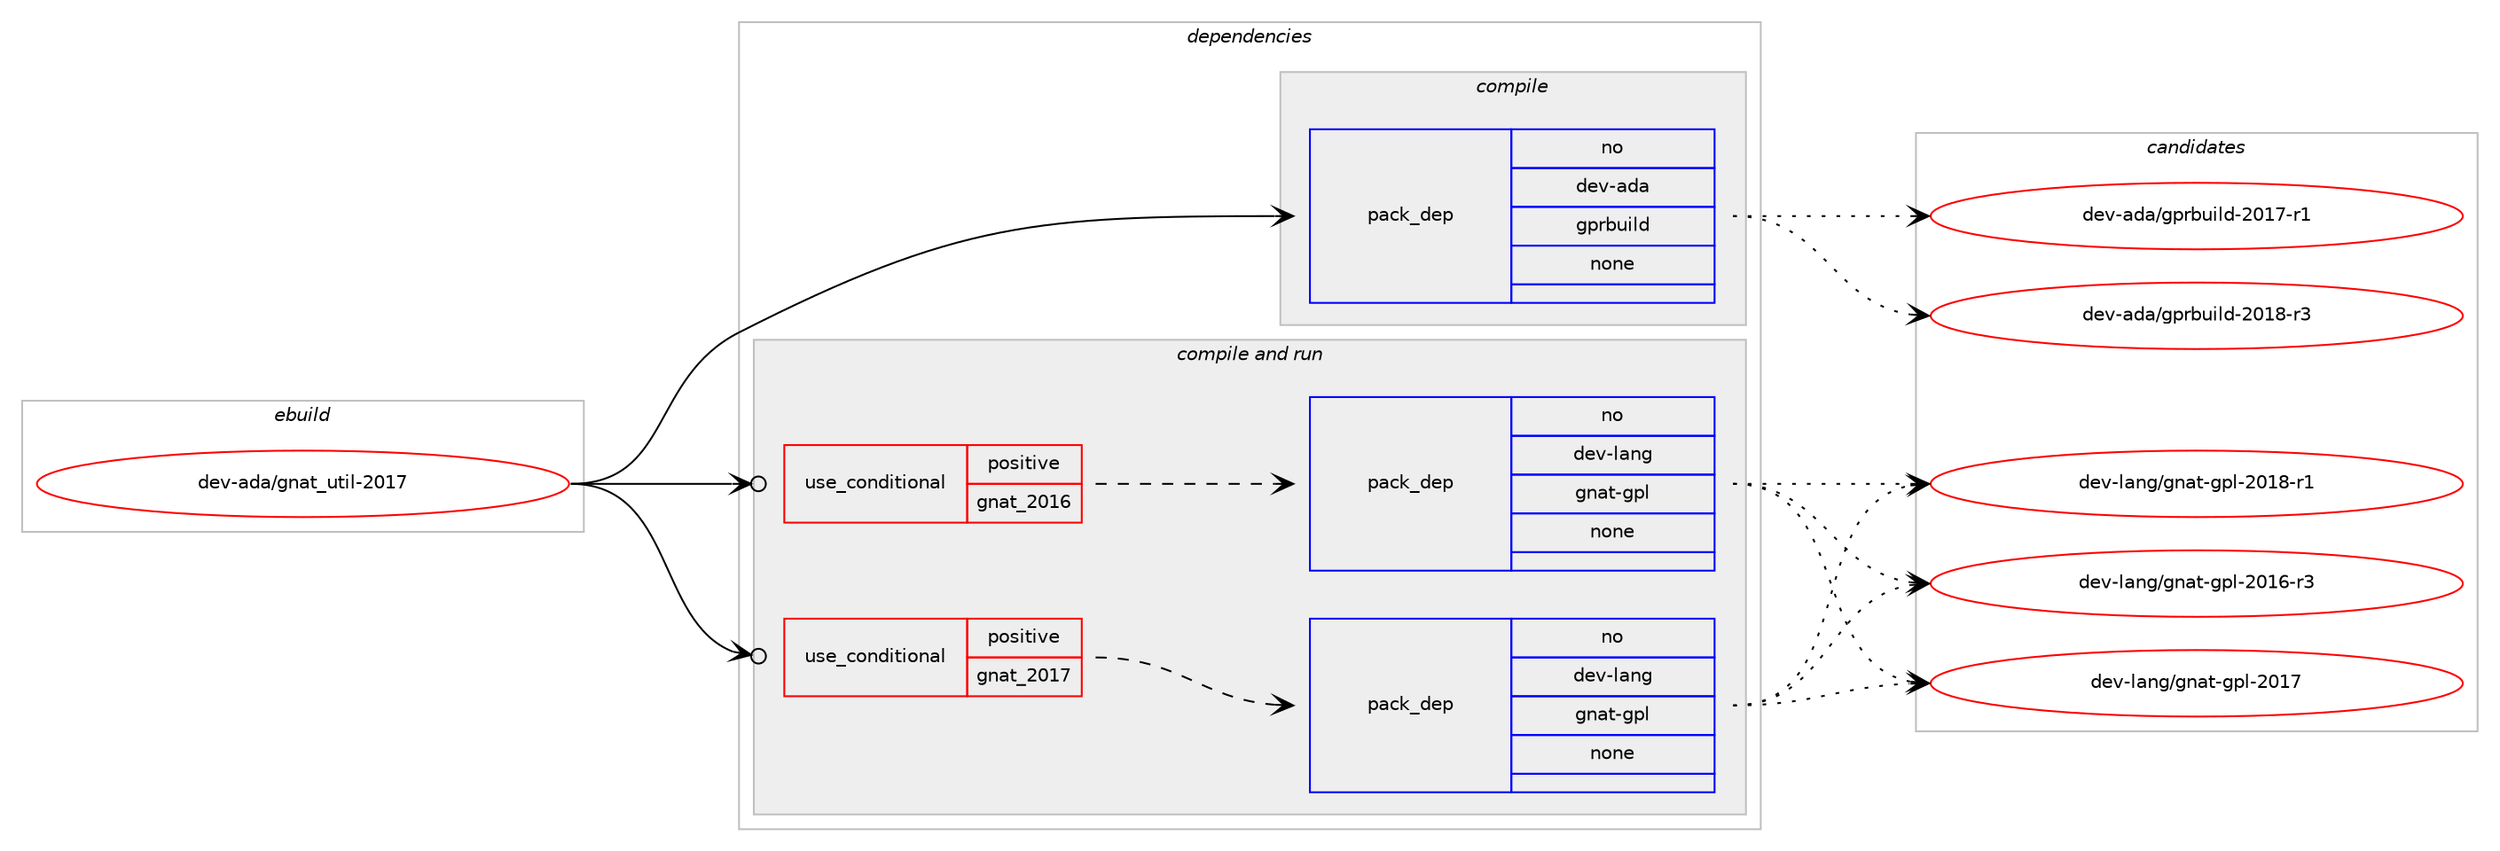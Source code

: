 digraph prolog {

# *************
# Graph options
# *************

newrank=true;
concentrate=true;
compound=true;
graph [rankdir=LR,fontname=Helvetica,fontsize=10,ranksep=1.5];#, ranksep=2.5, nodesep=0.2];
edge  [arrowhead=vee];
node  [fontname=Helvetica,fontsize=10];

# **********
# The ebuild
# **********

subgraph cluster_leftcol {
color=gray;
rank=same;
label=<<i>ebuild</i>>;
id [label="dev-ada/gnat_util-2017", color=red, width=4, href="../dev-ada/gnat_util-2017.svg"];
}

# ****************
# The dependencies
# ****************

subgraph cluster_midcol {
color=gray;
label=<<i>dependencies</i>>;
subgraph cluster_compile {
fillcolor="#eeeeee";
style=filled;
label=<<i>compile</i>>;
subgraph pack939351 {
dependency1316639 [label=<<TABLE BORDER="0" CELLBORDER="1" CELLSPACING="0" CELLPADDING="4" WIDTH="220"><TR><TD ROWSPAN="6" CELLPADDING="30">pack_dep</TD></TR><TR><TD WIDTH="110">no</TD></TR><TR><TD>dev-ada</TD></TR><TR><TD>gprbuild</TD></TR><TR><TD>none</TD></TR><TR><TD></TD></TR></TABLE>>, shape=none, color=blue];
}
id:e -> dependency1316639:w [weight=20,style="solid",arrowhead="vee"];
}
subgraph cluster_compileandrun {
fillcolor="#eeeeee";
style=filled;
label=<<i>compile and run</i>>;
subgraph cond356434 {
dependency1316640 [label=<<TABLE BORDER="0" CELLBORDER="1" CELLSPACING="0" CELLPADDING="4"><TR><TD ROWSPAN="3" CELLPADDING="10">use_conditional</TD></TR><TR><TD>positive</TD></TR><TR><TD>gnat_2016</TD></TR></TABLE>>, shape=none, color=red];
subgraph pack939352 {
dependency1316641 [label=<<TABLE BORDER="0" CELLBORDER="1" CELLSPACING="0" CELLPADDING="4" WIDTH="220"><TR><TD ROWSPAN="6" CELLPADDING="30">pack_dep</TD></TR><TR><TD WIDTH="110">no</TD></TR><TR><TD>dev-lang</TD></TR><TR><TD>gnat-gpl</TD></TR><TR><TD>none</TD></TR><TR><TD></TD></TR></TABLE>>, shape=none, color=blue];
}
dependency1316640:e -> dependency1316641:w [weight=20,style="dashed",arrowhead="vee"];
}
id:e -> dependency1316640:w [weight=20,style="solid",arrowhead="odotvee"];
subgraph cond356435 {
dependency1316642 [label=<<TABLE BORDER="0" CELLBORDER="1" CELLSPACING="0" CELLPADDING="4"><TR><TD ROWSPAN="3" CELLPADDING="10">use_conditional</TD></TR><TR><TD>positive</TD></TR><TR><TD>gnat_2017</TD></TR></TABLE>>, shape=none, color=red];
subgraph pack939353 {
dependency1316643 [label=<<TABLE BORDER="0" CELLBORDER="1" CELLSPACING="0" CELLPADDING="4" WIDTH="220"><TR><TD ROWSPAN="6" CELLPADDING="30">pack_dep</TD></TR><TR><TD WIDTH="110">no</TD></TR><TR><TD>dev-lang</TD></TR><TR><TD>gnat-gpl</TD></TR><TR><TD>none</TD></TR><TR><TD></TD></TR></TABLE>>, shape=none, color=blue];
}
dependency1316642:e -> dependency1316643:w [weight=20,style="dashed",arrowhead="vee"];
}
id:e -> dependency1316642:w [weight=20,style="solid",arrowhead="odotvee"];
}
subgraph cluster_run {
fillcolor="#eeeeee";
style=filled;
label=<<i>run</i>>;
}
}

# **************
# The candidates
# **************

subgraph cluster_choices {
rank=same;
color=gray;
label=<<i>candidates</i>>;

subgraph choice939351 {
color=black;
nodesep=1;
choice100101118459710097471031121149811710510810045504849554511449 [label="dev-ada/gprbuild-2017-r1", color=red, width=4,href="../dev-ada/gprbuild-2017-r1.svg"];
choice100101118459710097471031121149811710510810045504849564511451 [label="dev-ada/gprbuild-2018-r3", color=red, width=4,href="../dev-ada/gprbuild-2018-r3.svg"];
dependency1316639:e -> choice100101118459710097471031121149811710510810045504849554511449:w [style=dotted,weight="100"];
dependency1316639:e -> choice100101118459710097471031121149811710510810045504849564511451:w [style=dotted,weight="100"];
}
subgraph choice939352 {
color=black;
nodesep=1;
choice100101118451089711010347103110971164510311210845504849544511451 [label="dev-lang/gnat-gpl-2016-r3", color=red, width=4,href="../dev-lang/gnat-gpl-2016-r3.svg"];
choice10010111845108971101034710311097116451031121084550484955 [label="dev-lang/gnat-gpl-2017", color=red, width=4,href="../dev-lang/gnat-gpl-2017.svg"];
choice100101118451089711010347103110971164510311210845504849564511449 [label="dev-lang/gnat-gpl-2018-r1", color=red, width=4,href="../dev-lang/gnat-gpl-2018-r1.svg"];
dependency1316641:e -> choice100101118451089711010347103110971164510311210845504849544511451:w [style=dotted,weight="100"];
dependency1316641:e -> choice10010111845108971101034710311097116451031121084550484955:w [style=dotted,weight="100"];
dependency1316641:e -> choice100101118451089711010347103110971164510311210845504849564511449:w [style=dotted,weight="100"];
}
subgraph choice939353 {
color=black;
nodesep=1;
choice100101118451089711010347103110971164510311210845504849544511451 [label="dev-lang/gnat-gpl-2016-r3", color=red, width=4,href="../dev-lang/gnat-gpl-2016-r3.svg"];
choice10010111845108971101034710311097116451031121084550484955 [label="dev-lang/gnat-gpl-2017", color=red, width=4,href="../dev-lang/gnat-gpl-2017.svg"];
choice100101118451089711010347103110971164510311210845504849564511449 [label="dev-lang/gnat-gpl-2018-r1", color=red, width=4,href="../dev-lang/gnat-gpl-2018-r1.svg"];
dependency1316643:e -> choice100101118451089711010347103110971164510311210845504849544511451:w [style=dotted,weight="100"];
dependency1316643:e -> choice10010111845108971101034710311097116451031121084550484955:w [style=dotted,weight="100"];
dependency1316643:e -> choice100101118451089711010347103110971164510311210845504849564511449:w [style=dotted,weight="100"];
}
}

}
